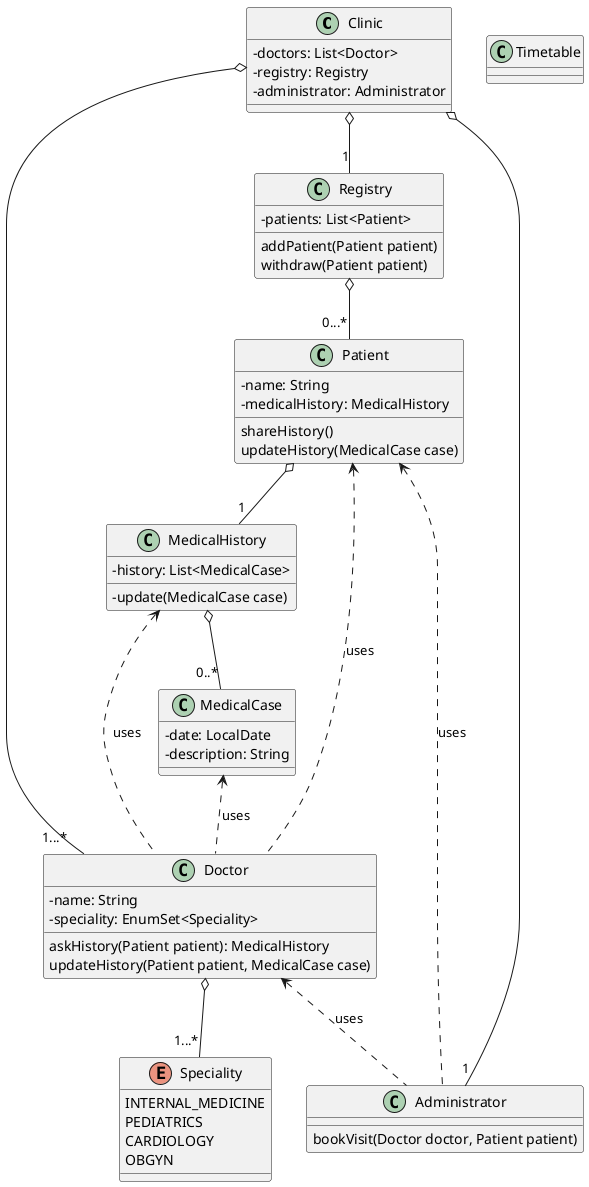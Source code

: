 @startuml
skinparam classAttributeIconSize 0

class Clinic {
- doctors: List<Doctor>
- registry: Registry
- administrator: Administrator
}

class Doctor {
- name: String
- speciality: EnumSet<Speciality>

askHistory(Patient patient): MedicalHistory
updateHistory(Patient patient, MedicalCase case)
}

class Patient {
- name: String
- medicalHistory: MedicalHistory

shareHistory()
updateHistory(MedicalCase case)
}

class Registry {
- patients: List<Patient>

addPatient(Patient patient)
withdraw(Patient patient)
}

class Timetable {
}

class Administrator {

bookVisit(Doctor doctor, Patient patient)
}

class MedicalCase {
- date: LocalDate
- description: String
}

class MedicalHistory {
- history: List<MedicalCase>

- update(MedicalCase case)
}

enum Speciality {
INTERNAL_MEDICINE
PEDIATRICS
CARDIOLOGY
OBGYN
}

Doctor o-- "1...*" Speciality
Patient o-- "1" MedicalHistory
MedicalHistory o-- "0..*" MedicalCase
Registry o-- "0...*" Patient
Clinic o-- "1...*" Doctor
Clinic o-- "1" Registry
Clinic o-- "1" Administrator

Patient <.. Doctor: uses
MedicalCase <.. Doctor: uses
MedicalHistory <.. Doctor: uses

Doctor <.. Administrator: uses
Patient <.. Administrator: uses

@enduml